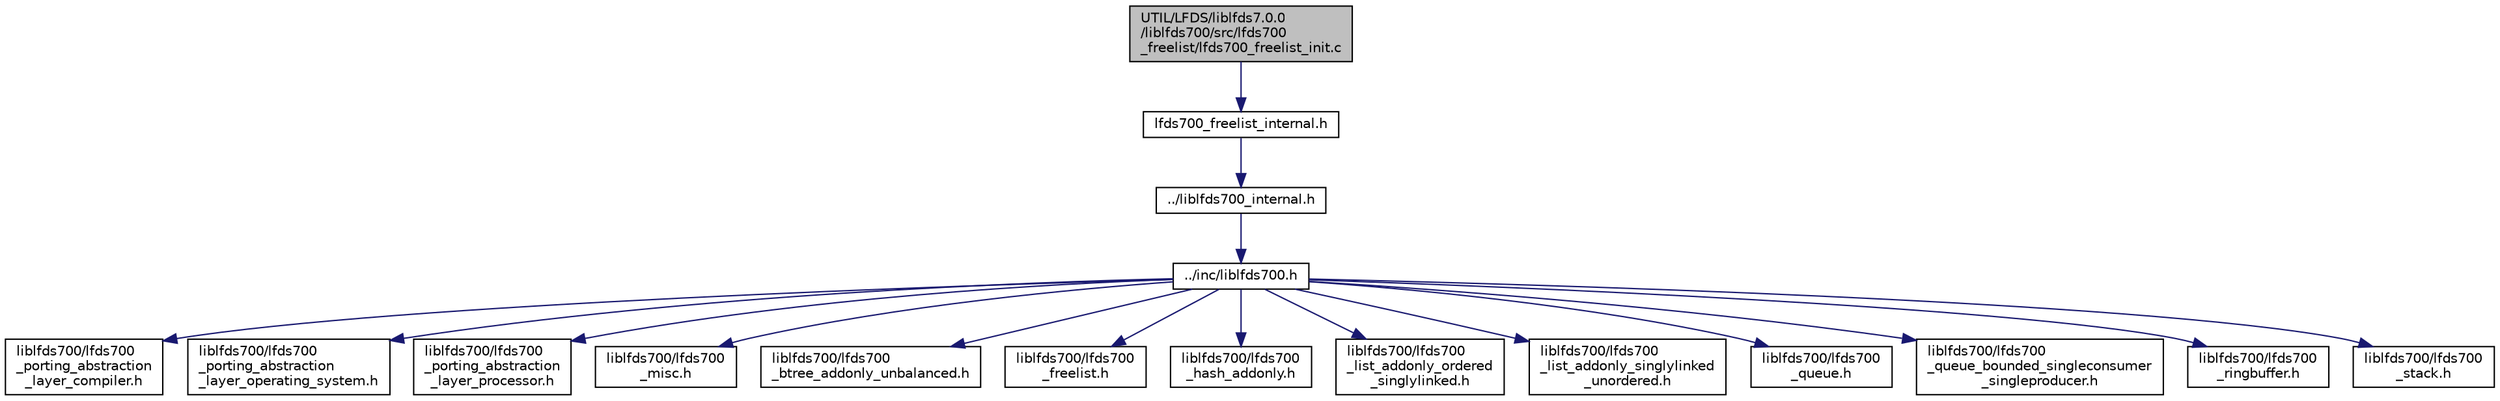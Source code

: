 digraph "UTIL/LFDS/liblfds7.0.0/liblfds700/src/lfds700_freelist/lfds700_freelist_init.c"
{
 // LATEX_PDF_SIZE
  edge [fontname="Helvetica",fontsize="10",labelfontname="Helvetica",labelfontsize="10"];
  node [fontname="Helvetica",fontsize="10",shape=record];
  Node1 [label="UTIL/LFDS/liblfds7.0.0\l/liblfds700/src/lfds700\l_freelist/lfds700_freelist_init.c",height=0.2,width=0.4,color="black", fillcolor="grey75", style="filled", fontcolor="black",tooltip=" "];
  Node1 -> Node2 [color="midnightblue",fontsize="10",style="solid",fontname="Helvetica"];
  Node2 [label="lfds700_freelist_internal.h",height=0.2,width=0.4,color="black", fillcolor="white", style="filled",URL="$lfds700__freelist__internal_8h.html",tooltip=" "];
  Node2 -> Node3 [color="midnightblue",fontsize="10",style="solid",fontname="Helvetica"];
  Node3 [label="../liblfds700_internal.h",height=0.2,width=0.4,color="black", fillcolor="white", style="filled",URL="$liblfds700__internal_8h.html",tooltip=" "];
  Node3 -> Node4 [color="midnightblue",fontsize="10",style="solid",fontname="Helvetica"];
  Node4 [label="../inc/liblfds700.h",height=0.2,width=0.4,color="black", fillcolor="white", style="filled",URL="$liblfds700_8h.html",tooltip=" "];
  Node4 -> Node5 [color="midnightblue",fontsize="10",style="solid",fontname="Helvetica"];
  Node5 [label="liblfds700/lfds700\l_porting_abstraction\l_layer_compiler.h",height=0.2,width=0.4,color="black", fillcolor="white", style="filled",URL="$lfds700__porting__abstraction__layer__compiler_8h.html",tooltip=" "];
  Node4 -> Node6 [color="midnightblue",fontsize="10",style="solid",fontname="Helvetica"];
  Node6 [label="liblfds700/lfds700\l_porting_abstraction\l_layer_operating_system.h",height=0.2,width=0.4,color="black", fillcolor="white", style="filled",URL="$lfds700__porting__abstraction__layer__operating__system_8h.html",tooltip=" "];
  Node4 -> Node7 [color="midnightblue",fontsize="10",style="solid",fontname="Helvetica"];
  Node7 [label="liblfds700/lfds700\l_porting_abstraction\l_layer_processor.h",height=0.2,width=0.4,color="black", fillcolor="white", style="filled",URL="$lfds700__porting__abstraction__layer__processor_8h.html",tooltip=" "];
  Node4 -> Node8 [color="midnightblue",fontsize="10",style="solid",fontname="Helvetica"];
  Node8 [label="liblfds700/lfds700\l_misc.h",height=0.2,width=0.4,color="black", fillcolor="white", style="filled",URL="$lfds700__misc_8h.html",tooltip=" "];
  Node4 -> Node9 [color="midnightblue",fontsize="10",style="solid",fontname="Helvetica"];
  Node9 [label="liblfds700/lfds700\l_btree_addonly_unbalanced.h",height=0.2,width=0.4,color="black", fillcolor="white", style="filled",URL="$lfds700__btree__addonly__unbalanced_8h.html",tooltip=" "];
  Node4 -> Node10 [color="midnightblue",fontsize="10",style="solid",fontname="Helvetica"];
  Node10 [label="liblfds700/lfds700\l_freelist.h",height=0.2,width=0.4,color="black", fillcolor="white", style="filled",URL="$lfds700__freelist_8h.html",tooltip=" "];
  Node4 -> Node11 [color="midnightblue",fontsize="10",style="solid",fontname="Helvetica"];
  Node11 [label="liblfds700/lfds700\l_hash_addonly.h",height=0.2,width=0.4,color="black", fillcolor="white", style="filled",URL="$lfds700__hash__addonly_8h.html",tooltip=" "];
  Node4 -> Node12 [color="midnightblue",fontsize="10",style="solid",fontname="Helvetica"];
  Node12 [label="liblfds700/lfds700\l_list_addonly_ordered\l_singlylinked.h",height=0.2,width=0.4,color="black", fillcolor="white", style="filled",URL="$lfds700__list__addonly__ordered__singlylinked_8h.html",tooltip=" "];
  Node4 -> Node13 [color="midnightblue",fontsize="10",style="solid",fontname="Helvetica"];
  Node13 [label="liblfds700/lfds700\l_list_addonly_singlylinked\l_unordered.h",height=0.2,width=0.4,color="black", fillcolor="white", style="filled",URL="$lfds700__list__addonly__singlylinked__unordered_8h.html",tooltip=" "];
  Node4 -> Node14 [color="midnightblue",fontsize="10",style="solid",fontname="Helvetica"];
  Node14 [label="liblfds700/lfds700\l_queue.h",height=0.2,width=0.4,color="black", fillcolor="white", style="filled",URL="$lfds700__queue_8h.html",tooltip=" "];
  Node4 -> Node15 [color="midnightblue",fontsize="10",style="solid",fontname="Helvetica"];
  Node15 [label="liblfds700/lfds700\l_queue_bounded_singleconsumer\l_singleproducer.h",height=0.2,width=0.4,color="black", fillcolor="white", style="filled",URL="$lfds700__queue__bounded__singleconsumer__singleproducer_8h.html",tooltip=" "];
  Node4 -> Node16 [color="midnightblue",fontsize="10",style="solid",fontname="Helvetica"];
  Node16 [label="liblfds700/lfds700\l_ringbuffer.h",height=0.2,width=0.4,color="black", fillcolor="white", style="filled",URL="$lfds700__ringbuffer_8h.html",tooltip=" "];
  Node4 -> Node17 [color="midnightblue",fontsize="10",style="solid",fontname="Helvetica"];
  Node17 [label="liblfds700/lfds700\l_stack.h",height=0.2,width=0.4,color="black", fillcolor="white", style="filled",URL="$lfds700__stack_8h.html",tooltip=" "];
}
